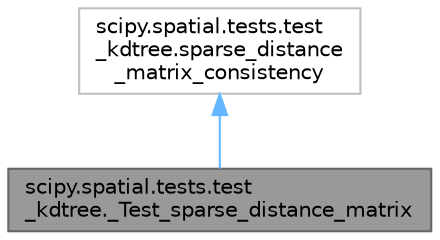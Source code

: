 digraph "scipy.spatial.tests.test_kdtree._Test_sparse_distance_matrix"
{
 // LATEX_PDF_SIZE
  bgcolor="transparent";
  edge [fontname=Helvetica,fontsize=10,labelfontname=Helvetica,labelfontsize=10];
  node [fontname=Helvetica,fontsize=10,shape=box,height=0.2,width=0.4];
  Node1 [id="Node000001",label="scipy.spatial.tests.test\l_kdtree._Test_sparse_distance_matrix",height=0.2,width=0.4,color="gray40", fillcolor="grey60", style="filled", fontcolor="black",tooltip=" "];
  Node2 -> Node1 [id="edge1_Node000001_Node000002",dir="back",color="steelblue1",style="solid",tooltip=" "];
  Node2 [id="Node000002",label="scipy.spatial.tests.test\l_kdtree.sparse_distance\l_matrix_consistency",height=0.2,width=0.4,color="grey75", fillcolor="white", style="filled",URL="$d5/d82/classscipy_1_1spatial_1_1tests_1_1test__kdtree_1_1sparse__distance__matrix__consistency.html",tooltip=" "];
}
